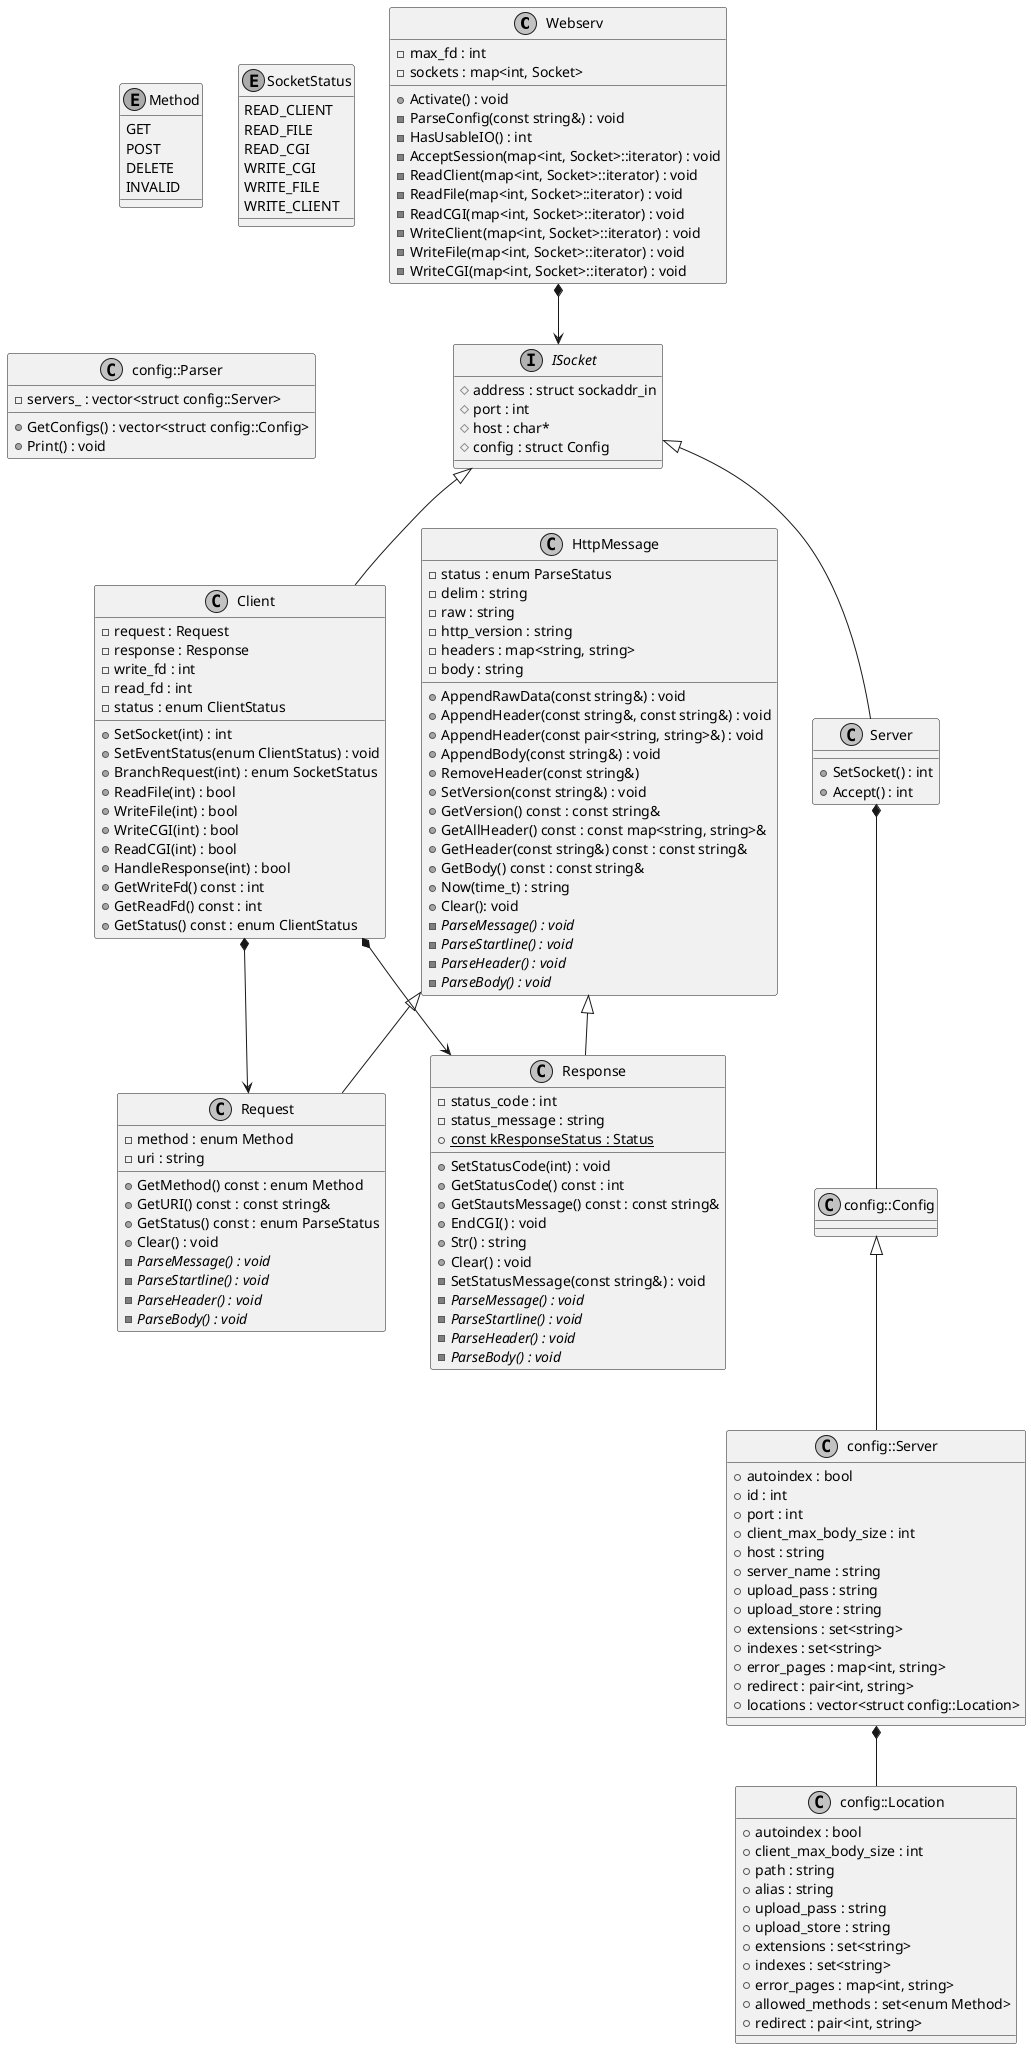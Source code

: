 @startuml webserv

skinparam monochrome true
skinparam shadowing false

class Webserv {
  - max_fd : int
  - sockets : map<int, Socket>
  + Activate() : void
  - ParseConfig(const string&) : void
  - HasUsableIO() : int
  - AcceptSession(map<int, Socket>::iterator) : void
  - ReadClient(map<int, Socket>::iterator) : void
  - ReadFile(map<int, Socket>::iterator) : void
  - ReadCGI(map<int, Socket>::iterator) : void
  - WriteClient(map<int, Socket>::iterator) : void
  - WriteFile(map<int, Socket>::iterator) : void
  - WriteCGI(map<int, Socket>::iterator) : void
}

interface ISocket {
  # address : struct sockaddr_in
  # port : int
  # host : char*
  # config : struct Config
}

class Server {
  + SetSocket() : int
  + Accept() : int
}

class Client {
  - request : Request
  - response : Response
  - write_fd : int
  - read_fd : int
  - status : enum ClientStatus
  + SetSocket(int) : int
  + SetEventStatus(enum ClientStatus) : void
  + BranchRequest(int) : enum SocketStatus
  + ReadFile(int) : bool
  + WriteFile(int) : bool
  + WriteCGI(int) : bool
  + ReadCGI(int) : bool
  + HandleResponse(int) : bool
  + GetWriteFd() const : int
  + GetReadFd() const : int
  + GetStatus() const : enum ClientStatus
}

class HttpMessage {
  - status : enum ParseStatus
  - delim : string
  - raw : string
  - http_version : string
  - headers : map<string, string>
  - body : string
  + AppendRawData(const string&) : void
  + AppendHeader(const string&, const string&) : void
  + AppendHeader(const pair<string, string>&) : void
  + AppendBody(const string&) : void
  + RemoveHeader(const string&)
  + SetVersion(const string&) : void
  + GetVersion() const : const string&
  + GetAllHeader() const : const map<string, string>&
  + GetHeader(const string&) const : const string&
  + GetBody() const : const string&
  + Now(time_t) : string
  + Clear(): void
  - {abstract} ParseMessage() : void
  - {abstract} ParseStartline() : void
  - {abstract} ParseHeader() : void
  - {abstract} ParseBody() : void
}

class Request {
  - method : enum Method
  - uri : string
  + GetMethod() const : enum Method
  + GetURI() const : const string&
  + GetStatus() const : enum ParseStatus
  + Clear() : void
  - {abstract} ParseMessage() : void
  - {abstract} ParseStartline() : void
  - {abstract} ParseHeader() : void
  - {abstract} ParseBody() : void
}

class Response {
  - status_code : int
  - status_message : string
  + {static} const kResponseStatus : Status
  + SetStatusCode(int) : void
  + GetStatusCode() const : int
  + GetStautsMessage() const : const string&
  + EndCGI() : void
  + Str() : string
  + Clear() : void
  - SetStatusMessage(const string&) : void
  - {abstract} ParseMessage() : void
  - {abstract} ParseStartline() : void
  - {abstract} ParseHeader() : void
  - {abstract} ParseBody() : void
}

enum Method {
  GET
  POST
  DELETE
  INVALID
}

enum SocketStatus {
  READ_CLIENT
  READ_FILE
  READ_CGI
  WRITE_CGI
  WRITE_FILE
  WRITE_CLIENT
}

class config::Parser {
  + GetConfigs() : vector<struct config::Config>
  + Print() : void
  - servers_ : vector<struct config::Server>
}

class config::Config {}

class config::Server {
  + autoindex : bool
  + id : int
  + port : int
  + client_max_body_size : int
  + host : string
  + server_name : string
  + upload_pass : string
  + upload_store : string
  + extensions : set<string>
  + indexes : set<string>
  + error_pages : map<int, string>
  + redirect : pair<int, string>
  + locations : vector<struct config::Location>
}

class config::Location {
  + autoindex : bool
  + client_max_body_size : int
  + path : string
  + alias : string
  + upload_pass : string
  + upload_store : string
  + extensions : set<string>
  + indexes : set<string>
  + error_pages : map<int, string>
  + allowed_methods : set<enum Method>
  + redirect : pair<int, string>
}

Webserv *--> ISocket
ISocket <|-- Client
ISocket <|-- Server
Client *--> Request
Client *--> Response
HttpMessage <|-- Request
HttpMessage <|-- Response
config::Server *-- config::Location
config::Config <|-- config::Server
Server *-- config::Config

@enduml
